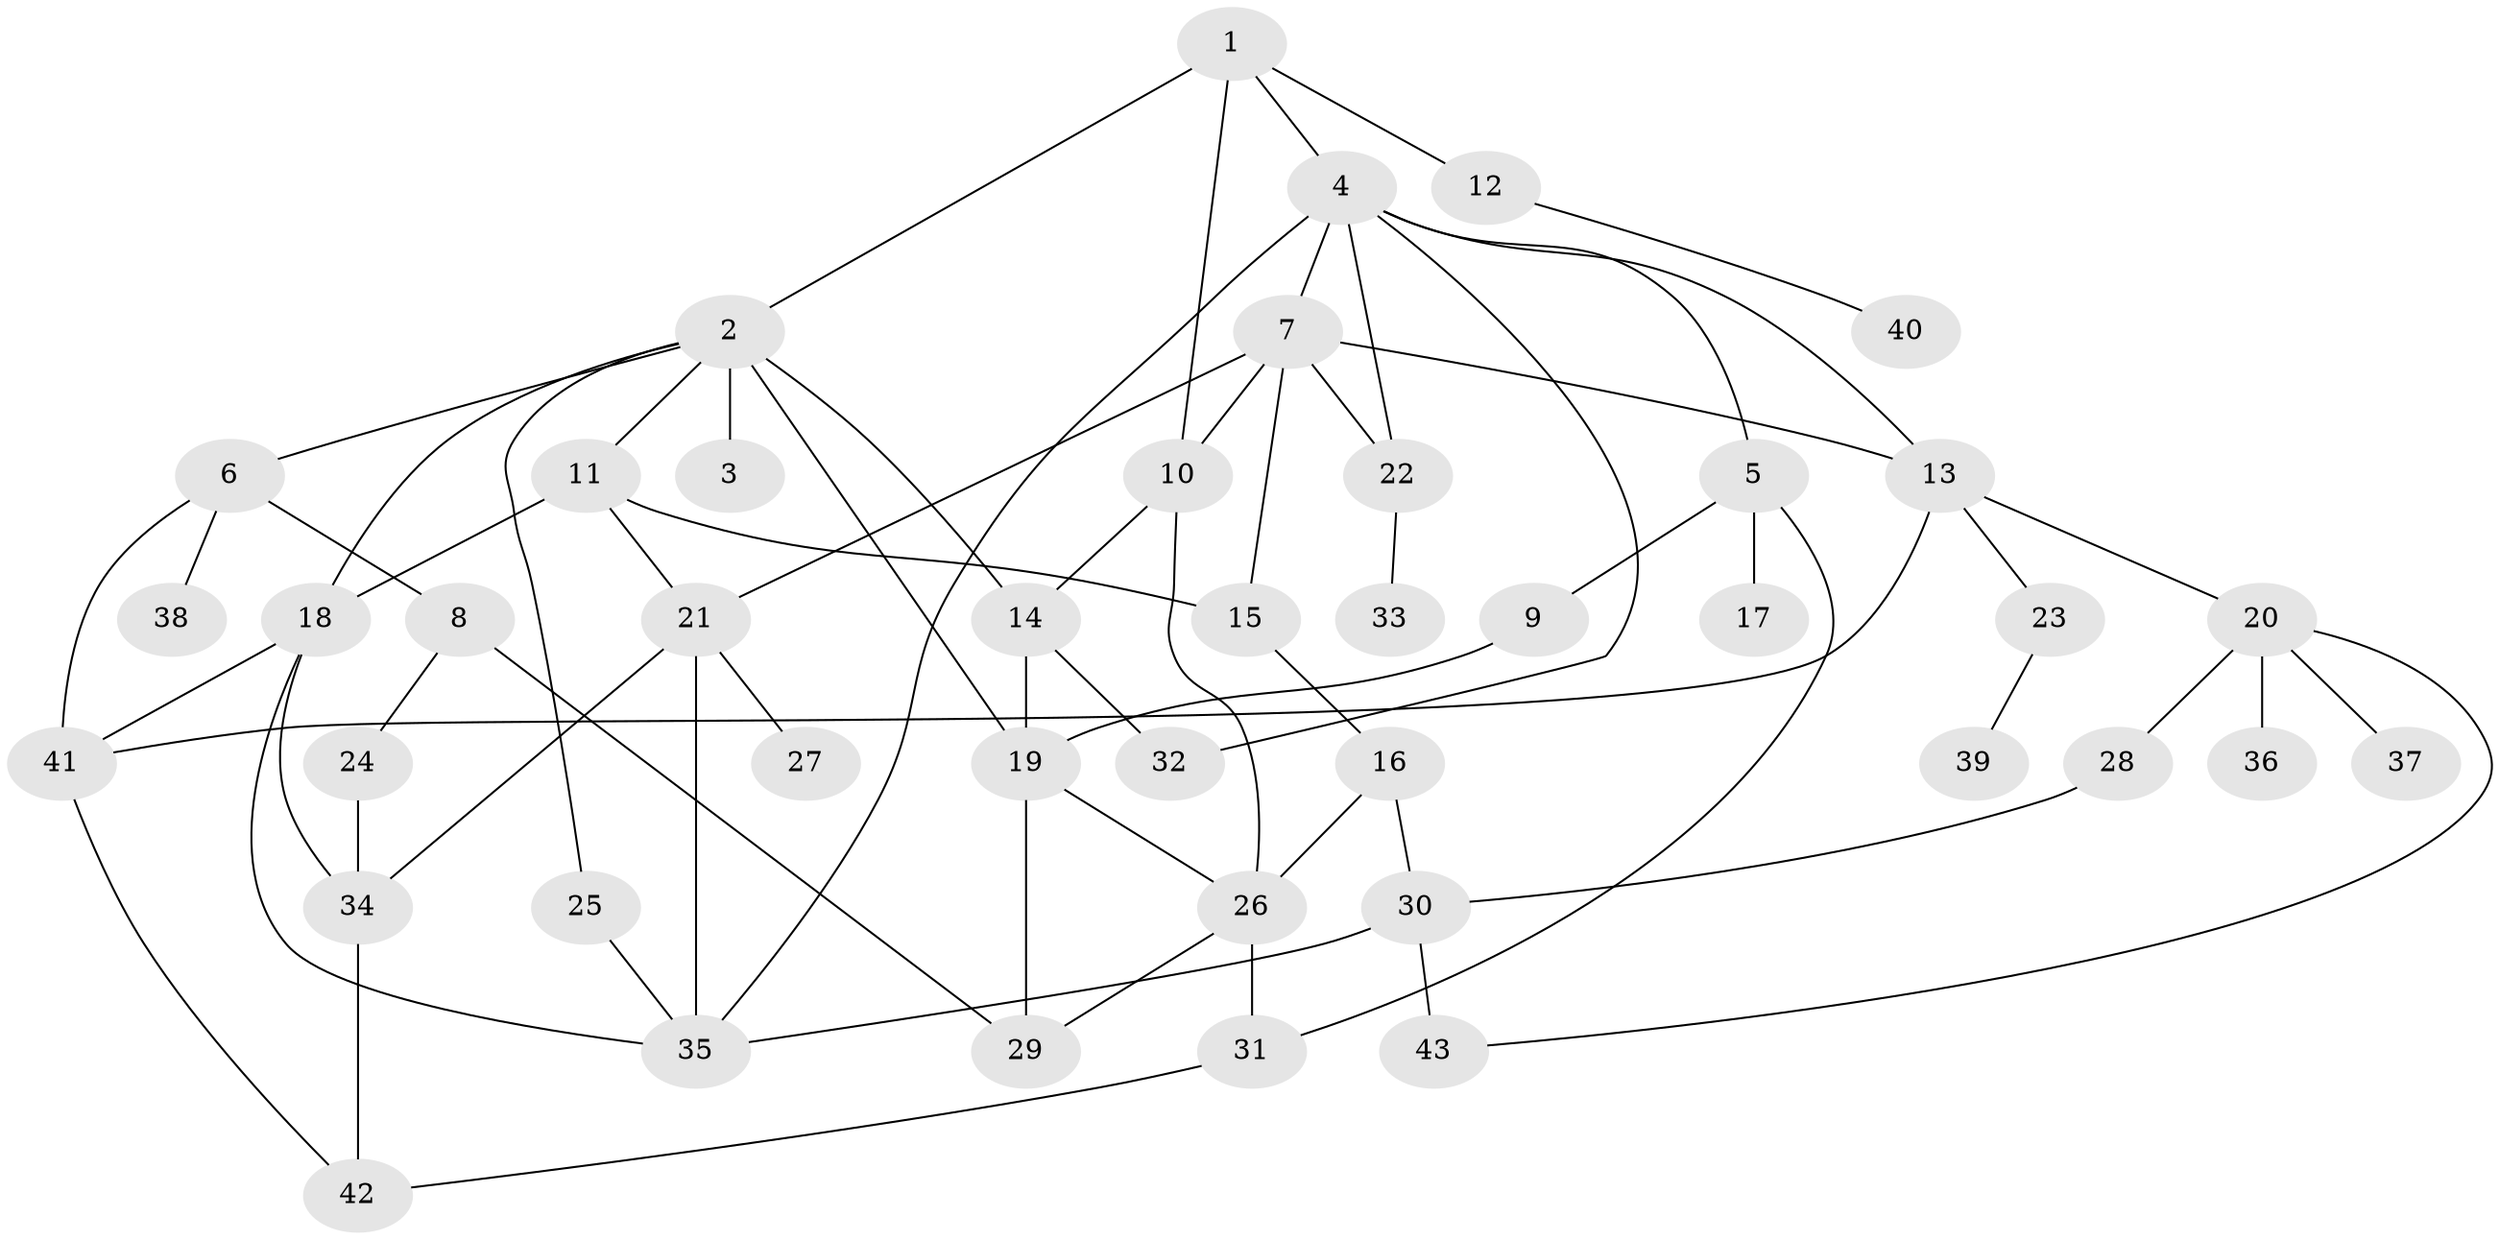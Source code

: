 // original degree distribution, {4: 0.11764705882352941, 6: 0.058823529411764705, 5: 0.07058823529411765, 3: 0.21176470588235294, 8: 0.011764705882352941, 2: 0.29411764705882354, 1: 0.23529411764705882}
// Generated by graph-tools (version 1.1) at 2025/34/03/09/25 02:34:17]
// undirected, 43 vertices, 69 edges
graph export_dot {
graph [start="1"]
  node [color=gray90,style=filled];
  1;
  2;
  3;
  4;
  5;
  6;
  7;
  8;
  9;
  10;
  11;
  12;
  13;
  14;
  15;
  16;
  17;
  18;
  19;
  20;
  21;
  22;
  23;
  24;
  25;
  26;
  27;
  28;
  29;
  30;
  31;
  32;
  33;
  34;
  35;
  36;
  37;
  38;
  39;
  40;
  41;
  42;
  43;
  1 -- 2 [weight=2.0];
  1 -- 4 [weight=1.0];
  1 -- 10 [weight=1.0];
  1 -- 12 [weight=2.0];
  2 -- 3 [weight=4.0];
  2 -- 6 [weight=1.0];
  2 -- 11 [weight=1.0];
  2 -- 14 [weight=1.0];
  2 -- 18 [weight=1.0];
  2 -- 19 [weight=2.0];
  2 -- 25 [weight=1.0];
  4 -- 5 [weight=1.0];
  4 -- 7 [weight=1.0];
  4 -- 13 [weight=1.0];
  4 -- 22 [weight=1.0];
  4 -- 32 [weight=1.0];
  4 -- 35 [weight=1.0];
  5 -- 9 [weight=1.0];
  5 -- 17 [weight=1.0];
  5 -- 31 [weight=1.0];
  6 -- 8 [weight=1.0];
  6 -- 38 [weight=1.0];
  6 -- 41 [weight=1.0];
  7 -- 10 [weight=1.0];
  7 -- 13 [weight=1.0];
  7 -- 15 [weight=1.0];
  7 -- 21 [weight=1.0];
  7 -- 22 [weight=1.0];
  8 -- 24 [weight=1.0];
  8 -- 29 [weight=1.0];
  9 -- 19 [weight=1.0];
  10 -- 14 [weight=1.0];
  10 -- 26 [weight=1.0];
  11 -- 15 [weight=1.0];
  11 -- 18 [weight=1.0];
  11 -- 21 [weight=2.0];
  12 -- 40 [weight=1.0];
  13 -- 20 [weight=1.0];
  13 -- 23 [weight=1.0];
  13 -- 41 [weight=1.0];
  14 -- 19 [weight=1.0];
  14 -- 32 [weight=1.0];
  15 -- 16 [weight=1.0];
  16 -- 26 [weight=1.0];
  16 -- 30 [weight=1.0];
  18 -- 34 [weight=1.0];
  18 -- 35 [weight=1.0];
  18 -- 41 [weight=1.0];
  19 -- 26 [weight=1.0];
  19 -- 29 [weight=1.0];
  20 -- 28 [weight=1.0];
  20 -- 36 [weight=1.0];
  20 -- 37 [weight=1.0];
  20 -- 43 [weight=1.0];
  21 -- 27 [weight=2.0];
  21 -- 34 [weight=1.0];
  21 -- 35 [weight=1.0];
  22 -- 33 [weight=1.0];
  23 -- 39 [weight=1.0];
  24 -- 34 [weight=1.0];
  25 -- 35 [weight=1.0];
  26 -- 29 [weight=1.0];
  26 -- 31 [weight=1.0];
  28 -- 30 [weight=1.0];
  30 -- 35 [weight=1.0];
  30 -- 43 [weight=1.0];
  31 -- 42 [weight=1.0];
  34 -- 42 [weight=1.0];
  41 -- 42 [weight=1.0];
}
